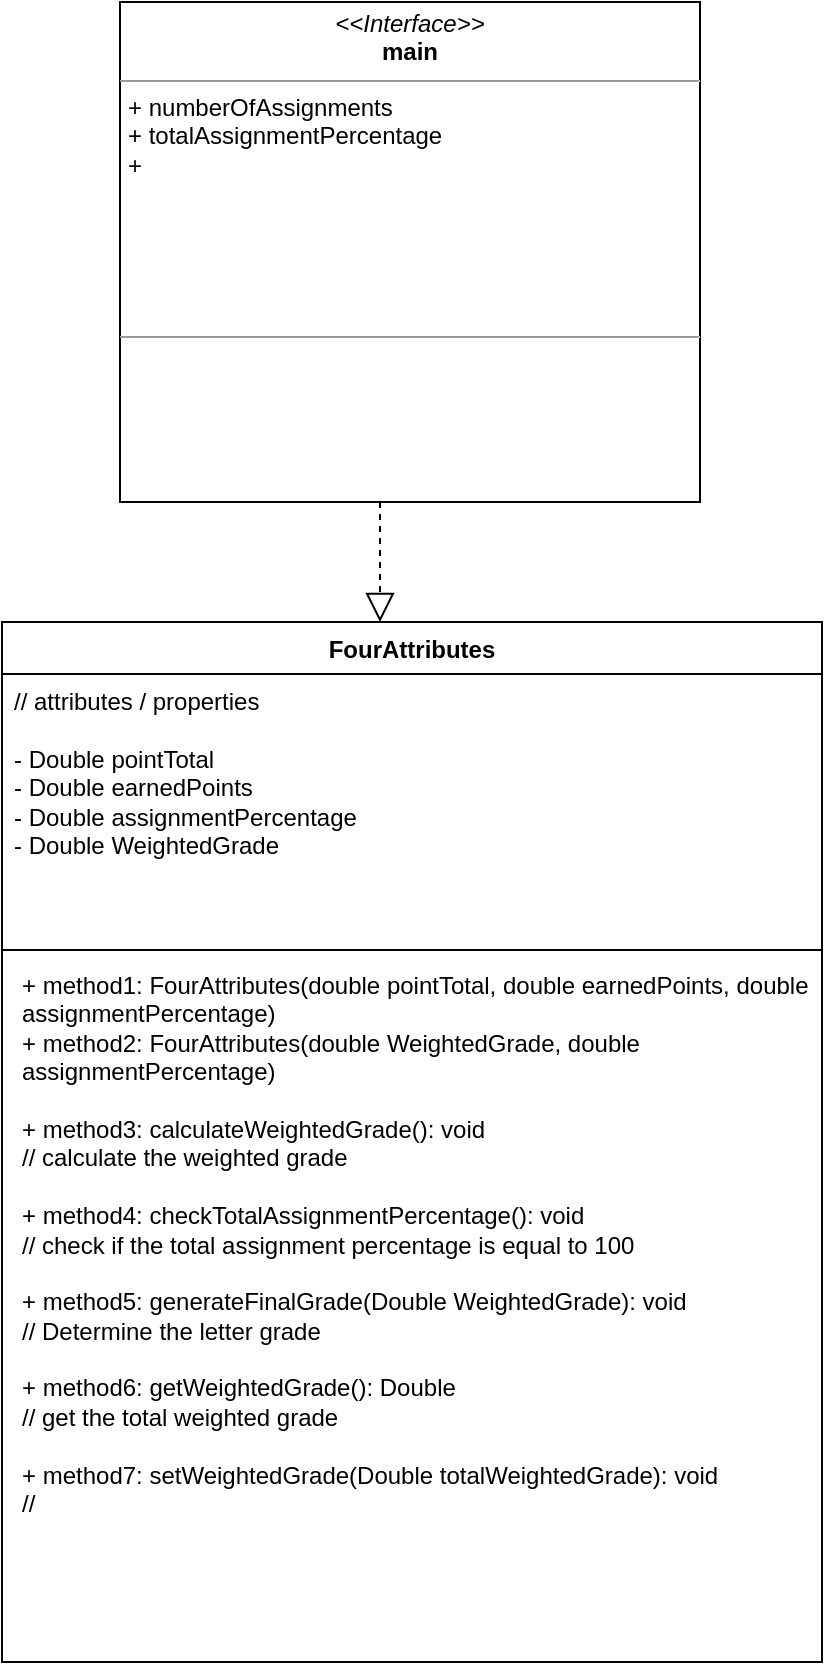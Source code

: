 <mxfile version="23.1.5" type="github">
  <diagram name="第 1 页" id="Too3lcg1m8DX6pFnh_Cw">
    <mxGraphModel dx="569" dy="268" grid="1" gridSize="10" guides="1" tooltips="1" connect="1" arrows="1" fold="1" page="1" pageScale="1" pageWidth="827" pageHeight="1169" math="0" shadow="0">
      <root>
        <mxCell id="0" />
        <mxCell id="1" parent="0" />
        <mxCell id="oFetxZ3z4W1hCCLSyc-6-20" value="&lt;b style=&quot;border-color: var(--border-color);&quot;&gt;FourAttributes&lt;/b&gt;" style="swimlane;fontStyle=1;align=center;verticalAlign=top;childLayout=stackLayout;horizontal=1;startSize=26;horizontalStack=0;resizeParent=1;resizeParentMax=0;resizeLast=0;collapsible=1;marginBottom=0;whiteSpace=wrap;html=1;" vertex="1" parent="1">
          <mxGeometry x="210" y="380" width="410" height="520" as="geometry" />
        </mxCell>
        <mxCell id="oFetxZ3z4W1hCCLSyc-6-21" value="&lt;div style=&quot;border-color: var(--border-color);&quot;&gt;// attributes / properties&lt;/div&gt;&lt;div style=&quot;border-color: var(--border-color);&quot;&gt;&lt;br style=&quot;border-color: var(--border-color);&quot;&gt;&lt;/div&gt;&lt;div style=&quot;border-color: var(--border-color);&quot;&gt;- Double pointTotal&lt;/div&gt;&lt;div style=&quot;border-color: var(--border-color);&quot;&gt;- Double earnedPoints&lt;/div&gt;&lt;div style=&quot;border-color: var(--border-color);&quot;&gt;- Double assignmentPercentage&lt;/div&gt;&lt;div style=&quot;border-color: var(--border-color);&quot;&gt;- Double WeightedGrade&lt;/div&gt;" style="text;strokeColor=none;fillColor=none;align=left;verticalAlign=top;spacingLeft=4;spacingRight=4;overflow=hidden;rotatable=0;points=[[0,0.5],[1,0.5]];portConstraint=eastwest;whiteSpace=wrap;html=1;" vertex="1" parent="oFetxZ3z4W1hCCLSyc-6-20">
          <mxGeometry y="26" width="410" height="134" as="geometry" />
        </mxCell>
        <mxCell id="oFetxZ3z4W1hCCLSyc-6-22" value="" style="line;strokeWidth=1;fillColor=none;align=left;verticalAlign=middle;spacingTop=-1;spacingLeft=3;spacingRight=3;rotatable=0;labelPosition=right;points=[];portConstraint=eastwest;strokeColor=inherit;" vertex="1" parent="oFetxZ3z4W1hCCLSyc-6-20">
          <mxGeometry y="160" width="410" height="8" as="geometry" />
        </mxCell>
        <mxCell id="oFetxZ3z4W1hCCLSyc-6-23" value="&lt;p style=&quot;border-color: var(--border-color); margin: 0px 0px 0px 4px;&quot;&gt;+ method1: FourAttributes(double pointTotal, double earnedPoints, double assignmentPercentage)&lt;/p&gt;&lt;p style=&quot;border-color: var(--border-color); margin: 0px 0px 0px 4px;&quot;&gt;+ method2: FourAttributes(double WeightedGrade, double assignmentPercentage)&lt;/p&gt;&lt;p style=&quot;border-color: var(--border-color); margin: 0px 0px 0px 4px;&quot;&gt;&lt;br&gt;&lt;/p&gt;&lt;p style=&quot;border-color: var(--border-color); margin: 0px 0px 0px 4px;&quot;&gt;+ method3:&amp;nbsp;calculateWeightedGrade(): void&lt;/p&gt;&lt;p style=&quot;border-color: var(--border-color); margin: 0px 0px 0px 4px;&quot;&gt;// calculate the weighted grade&lt;/p&gt;&lt;p style=&quot;border-color: var(--border-color); margin: 0px 0px 0px 4px;&quot;&gt;&lt;br&gt;&lt;/p&gt;&lt;p style=&quot;border-color: var(--border-color); margin: 0px 0px 0px 4px;&quot;&gt;+ method4:&amp;nbsp;checkTotalAssignmentPercentage(): void&lt;br&gt;&lt;/p&gt;&lt;p style=&quot;border-color: var(--border-color); margin: 0px 0px 0px 4px;&quot;&gt;// check if the total assignment percentage is equal to 100&lt;/p&gt;&lt;p style=&quot;border-color: var(--border-color); margin: 0px 0px 0px 4px;&quot;&gt;&lt;br&gt;&lt;/p&gt;&lt;p style=&quot;border-color: var(--border-color); margin: 0px 0px 0px 4px;&quot;&gt;+ method5:&amp;nbsp;generateFinalGrade(Double WeightedGrade): void&lt;/p&gt;&lt;p style=&quot;border-color: var(--border-color); margin: 0px 0px 0px 4px;&quot;&gt;//&amp;nbsp;Determine the letter grade&lt;/p&gt;&lt;p style=&quot;border-color: var(--border-color); margin: 0px 0px 0px 4px;&quot;&gt;&lt;br&gt;&lt;/p&gt;&lt;p style=&quot;border-color: var(--border-color); margin: 0px 0px 0px 4px;&quot;&gt;+ method6:&amp;nbsp;getWeightedGrade(): Double&lt;/p&gt;&lt;p style=&quot;border-color: var(--border-color); margin: 0px 0px 0px 4px;&quot;&gt;// get the total weighted grade&lt;/p&gt;&lt;p style=&quot;border-color: var(--border-color); margin: 0px 0px 0px 4px;&quot;&gt;&lt;br&gt;&lt;/p&gt;&lt;p style=&quot;border-color: var(--border-color); margin: 0px 0px 0px 4px;&quot;&gt;+ method7:&amp;nbsp;setWeightedGrade(Double totalWeightedGrade): void&lt;/p&gt;&lt;p style=&quot;border-color: var(--border-color); margin: 0px 0px 0px 4px;&quot;&gt;//&lt;/p&gt;" style="text;strokeColor=none;fillColor=none;align=left;verticalAlign=top;spacingLeft=4;spacingRight=4;overflow=hidden;rotatable=0;points=[[0,0.5],[1,0.5]];portConstraint=eastwest;whiteSpace=wrap;html=1;" vertex="1" parent="oFetxZ3z4W1hCCLSyc-6-20">
          <mxGeometry y="168" width="410" height="352" as="geometry" />
        </mxCell>
        <mxCell id="oFetxZ3z4W1hCCLSyc-6-24" value="&lt;p style=&quot;margin:0px;margin-top:4px;text-align:center;&quot;&gt;&lt;i&gt;&amp;lt;&amp;lt;Interface&amp;gt;&amp;gt;&lt;/i&gt;&lt;br&gt;&lt;b&gt;main&lt;/b&gt;&lt;/p&gt;&lt;hr size=&quot;1&quot;&gt;&lt;p style=&quot;margin:0px;margin-left:4px;&quot;&gt;+ numberOfAssignments&lt;/p&gt;&lt;p style=&quot;margin:0px;margin-left:4px;&quot;&gt;+ totalAssignmentPercentage&lt;/p&gt;&lt;p style=&quot;margin:0px;margin-left:4px;&quot;&gt;+&amp;nbsp;&lt;/p&gt;&lt;p style=&quot;margin:0px;margin-left:4px;&quot;&gt;&lt;br&gt;&lt;/p&gt;&lt;p style=&quot;margin:0px;margin-left:4px;&quot;&gt;&lt;br&gt;&lt;/p&gt;&lt;p style=&quot;margin:0px;margin-left:4px;&quot;&gt;&lt;br&gt;&lt;/p&gt;&lt;p style=&quot;margin:0px;margin-left:4px;&quot;&gt;&lt;br&gt;&lt;/p&gt;&lt;p style=&quot;margin:0px;margin-left:4px;&quot;&gt;&lt;br&gt;&lt;/p&gt;&lt;hr size=&quot;1&quot;&gt;&lt;p style=&quot;margin:0px;margin-left:4px;&quot;&gt;&lt;br&gt;&lt;/p&gt;" style="verticalAlign=top;align=left;overflow=fill;html=1;whiteSpace=wrap;" vertex="1" parent="1">
          <mxGeometry x="269" y="70" width="290" height="250" as="geometry" />
        </mxCell>
        <mxCell id="oFetxZ3z4W1hCCLSyc-6-29" value="" style="endArrow=block;dashed=1;endFill=0;endSize=12;html=1;rounded=0;" edge="1" parent="1">
          <mxGeometry width="160" relative="1" as="geometry">
            <mxPoint x="399" y="320" as="sourcePoint" />
            <mxPoint x="399" y="380" as="targetPoint" />
          </mxGeometry>
        </mxCell>
      </root>
    </mxGraphModel>
  </diagram>
</mxfile>
